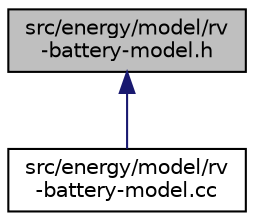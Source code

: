digraph "src/energy/model/rv-battery-model.h"
{
 // LATEX_PDF_SIZE
  edge [fontname="Helvetica",fontsize="10",labelfontname="Helvetica",labelfontsize="10"];
  node [fontname="Helvetica",fontsize="10",shape=record];
  Node1 [label="src/energy/model/rv\l-battery-model.h",height=0.2,width=0.4,color="black", fillcolor="grey75", style="filled", fontcolor="black",tooltip=" "];
  Node1 -> Node2 [dir="back",color="midnightblue",fontsize="10",style="solid",fontname="Helvetica"];
  Node2 [label="src/energy/model/rv\l-battery-model.cc",height=0.2,width=0.4,color="black", fillcolor="white", style="filled",URL="$rv-battery-model_8cc.html",tooltip=" "];
}
